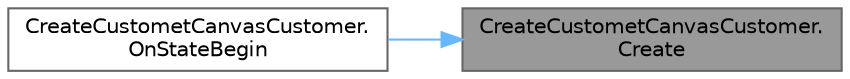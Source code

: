 digraph "CreateCustometCanvasCustomer.Create"
{
 // LATEX_PDF_SIZE
  bgcolor="transparent";
  edge [fontname=Helvetica,fontsize=10,labelfontname=Helvetica,labelfontsize=10];
  node [fontname=Helvetica,fontsize=10,shape=box,height=0.2,width=0.4];
  rankdir="RL";
  Node1 [id="Node000001",label="CreateCustometCanvasCustomer.\lCreate",height=0.2,width=0.4,color="gray40", fillcolor="grey60", style="filled", fontcolor="black",tooltip=" "];
  Node1 -> Node2 [id="edge1_Node000001_Node000002",dir="back",color="steelblue1",style="solid",tooltip=" "];
  Node2 [id="Node000002",label="CreateCustometCanvasCustomer.\lOnStateBegin",height=0.2,width=0.4,color="grey40", fillcolor="white", style="filled",URL="$class_create_customet_canvas_customer.html#a480da0375fbe3e337fc0fdd804ed7eee",tooltip=" "];
}
